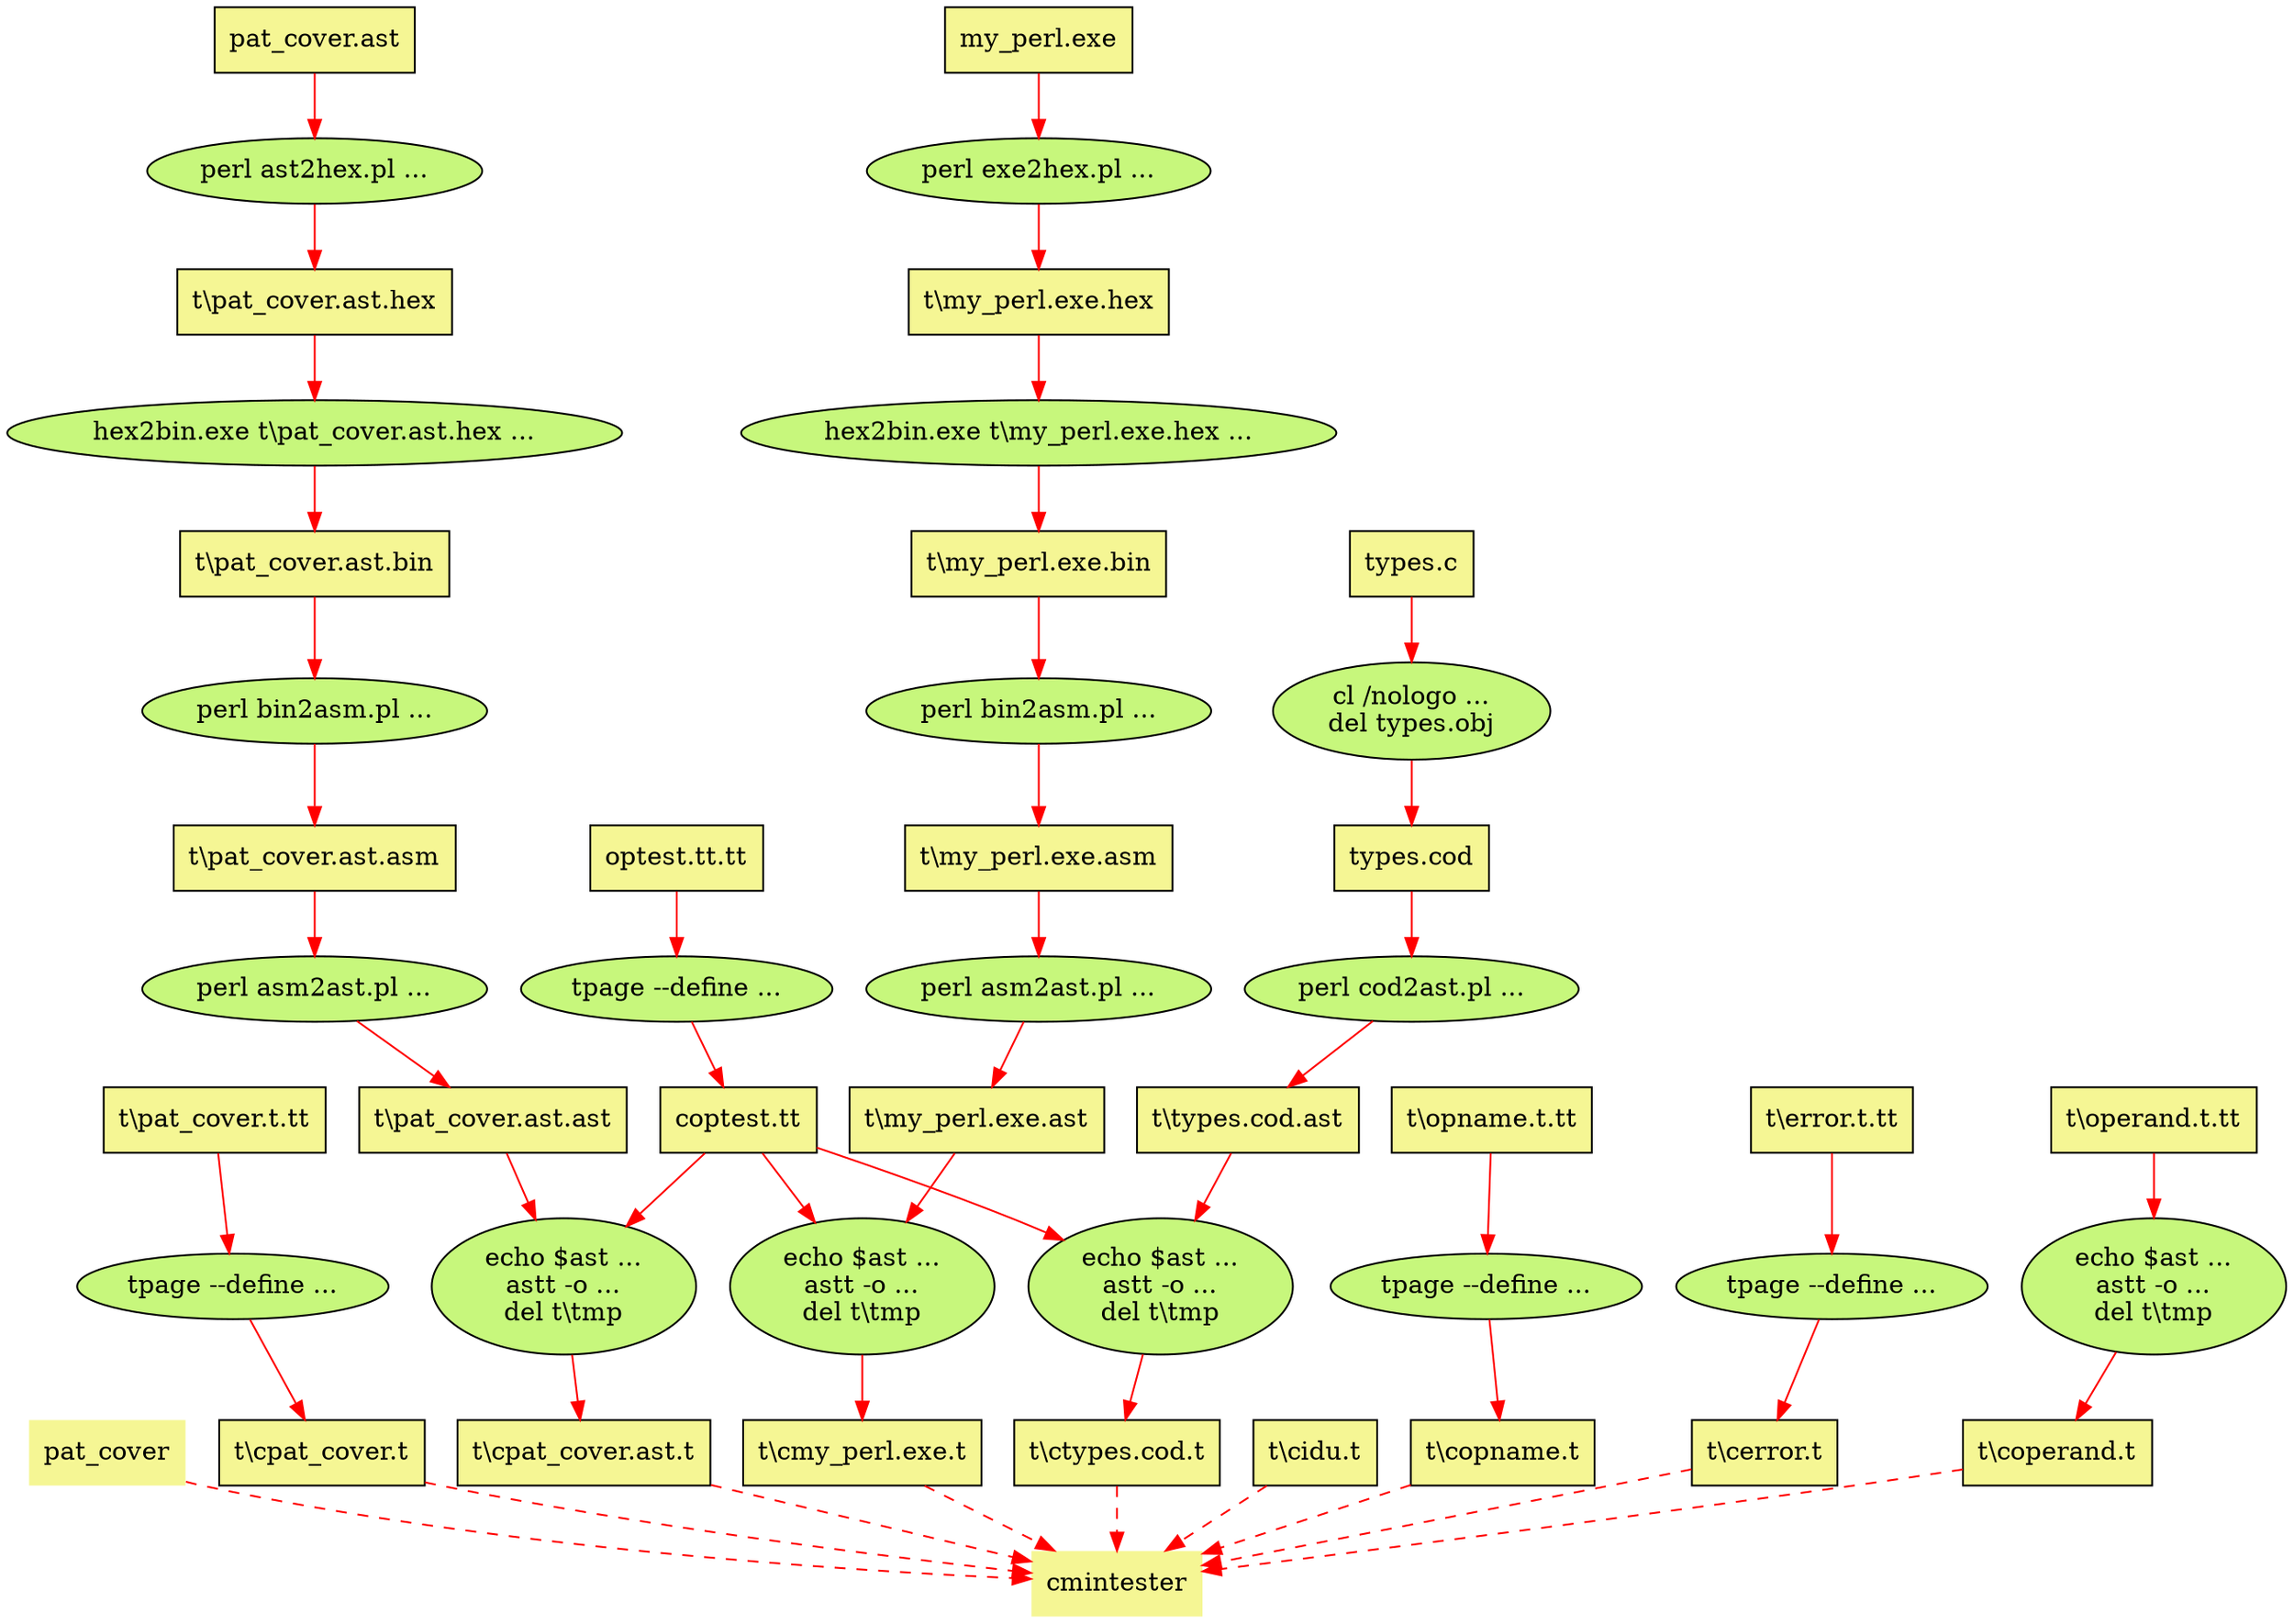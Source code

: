 digraph test {
	graph [ratio=auto];
	node [label="\N", fillcolor="#f5f694", shape=box, style=filled];
	edge [color=red];
	cmintester [label=cmintester, shape=plaintext];
	pat_cover [label=pat_cover, shape=plaintext];
	node1 [label="t\\cpat_cover.ast.t"];
	node2 [label="echo $ast ...\nastt -o ...\ndel t\\tmp", fillcolor="#c7f77c", shape=ellipse];
	node3 [label="coptest.tt"];
	node4 [label="tpage --define ...", fillcolor="#c7f77c", shape=ellipse];
	node5 [label="optest.tt.tt"];
	node6 [label="t\\pat_cover.ast.ast"];
	node7 [label="perl asm2ast.pl ...", fillcolor="#c7f77c", shape=ellipse];
	node8 [label="t\\pat_cover.ast.asm"];
	node9 [label="perl bin2asm.pl ...", fillcolor="#c7f77c", shape=ellipse];
	node10 [label="t\\pat_cover.ast.bin"];
	node11 [label="hex2bin.exe t\\pat_cover.ast.hex ...", fillcolor="#c7f77c", shape=ellipse];
	node12 [label="t\\pat_cover.ast.hex"];
	node13 [label="perl ast2hex.pl ...", fillcolor="#c7f77c", shape=ellipse];
	node14 [label="pat_cover.ast"];
	node15 [label="t\\cpat_cover.t"];
	node16 [label="tpage --define ...", fillcolor="#c7f77c", shape=ellipse];
	node17 [label="t\\pat_cover.t.tt"];
	node18 [label="t\\cmy_perl.exe.t"];
	node19 [label="echo $ast ...\nastt -o ...\ndel t\\tmp", fillcolor="#c7f77c", shape=ellipse];
	node20 [label="t\\my_perl.exe.ast"];
	node21 [label="perl asm2ast.pl ...", fillcolor="#c7f77c", shape=ellipse];
	node22 [label="t\\my_perl.exe.asm"];
	node23 [label="perl bin2asm.pl ...", fillcolor="#c7f77c", shape=ellipse];
	node24 [label="t\\my_perl.exe.bin"];
	node25 [label="hex2bin.exe t\\my_perl.exe.hex ...", fillcolor="#c7f77c", shape=ellipse];
	node26 [label="t\\my_perl.exe.hex"];
	node27 [label="perl exe2hex.pl ...", fillcolor="#c7f77c", shape=ellipse];
	node28 [label="my_perl.exe"];
	node29 [label="t\\ctypes.cod.t"];
	node30 [label="echo $ast ...\nastt -o ...\ndel t\\tmp", fillcolor="#c7f77c", shape=ellipse];
	node31 [label="t\\types.cod.ast"];
	node32 [label="perl cod2ast.pl ...", fillcolor="#c7f77c", shape=ellipse];
	node33 [label="types.cod"];
	node34 [label="cl /nologo ...\ndel types.obj", fillcolor="#c7f77c", shape=ellipse];
	node35 [label="types.c"];
	node36 [label="t\\cidu.t"];
	node37 [label="t\\copname.t"];
	node38 [label="tpage --define ...", fillcolor="#c7f77c", shape=ellipse];
	node39 [label="t\\opname.t.tt"];
	node40 [label="t\\cerror.t"];
	node41 [label="tpage --define ...", fillcolor="#c7f77c", shape=ellipse];
	node42 [label="t\\error.t.tt"];
	node43 [label="t\\coperand.t"];
	node44 [label="echo $ast ...\nastt -o ...\ndel t\\tmp", fillcolor="#c7f77c", shape=ellipse];
	node45 [label="t\\operand.t.tt"];
	node11 -> node10;
	node13 -> node12;
	node16 -> node15;
	node19 -> node18;
	node21 -> node20;
	node23 -> node22;
	node25 -> node24;
	node27 -> node26;
	node30 -> node29;
	node32 -> node31;
	node34 -> node33;
	node38 -> node37;
	node41 -> node40;
	node44 -> node43;
	node2 -> node1;
	node4 -> node3;
	node7 -> node6;
	node9 -> node8;
	node3 -> node19;
	node3 -> node30;
	node3 -> node2;
	node28 -> node27;
	node5 -> node4;
	pat_cover -> cmintester [style=dashed];
	node14 -> node13;
	node40 -> cmintester [style=dashed];
	node36 -> cmintester [style=dashed];
	node18 -> cmintester [style=dashed];
	node43 -> cmintester [style=dashed];
	node37 -> cmintester [style=dashed];
	node1 -> cmintester [style=dashed];
	node15 -> cmintester [style=dashed];
	node29 -> cmintester [style=dashed];
	node42 -> node41;
	node22 -> node21;
	node20 -> node19;
	node24 -> node23;
	node26 -> node25;
	node45 -> node44;
	node39 -> node38;
	node8 -> node7;
	node6 -> node2;
	node10 -> node9;
	node12 -> node11;
	node17 -> node16;
	node31 -> node30;
	node35 -> node34;
	node33 -> node32;
}

